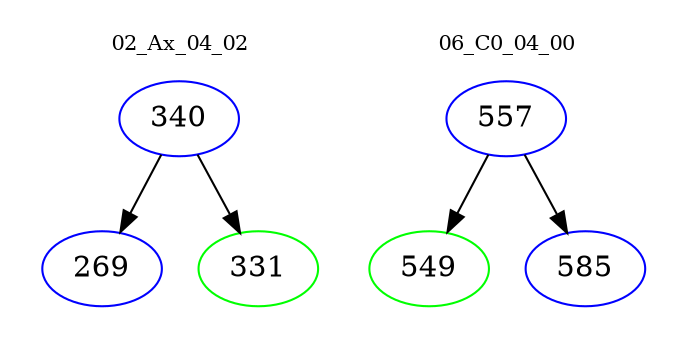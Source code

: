 digraph{
subgraph cluster_0 {
color = white
label = "02_Ax_04_02";
fontsize=10;
T0_340 [label="340", color="blue"]
T0_340 -> T0_269 [color="black"]
T0_269 [label="269", color="blue"]
T0_340 -> T0_331 [color="black"]
T0_331 [label="331", color="green"]
}
subgraph cluster_1 {
color = white
label = "06_C0_04_00";
fontsize=10;
T1_557 [label="557", color="blue"]
T1_557 -> T1_549 [color="black"]
T1_549 [label="549", color="green"]
T1_557 -> T1_585 [color="black"]
T1_585 [label="585", color="blue"]
}
}
